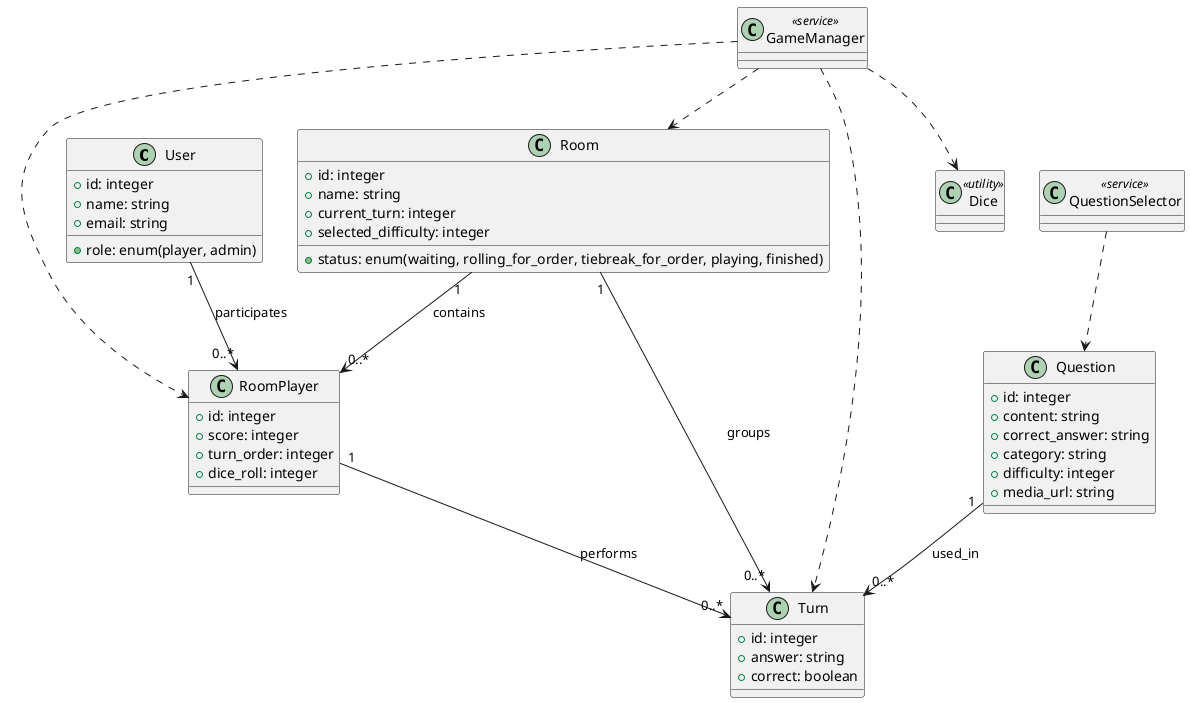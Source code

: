 @startuml domain_model
' Modelo de dominio para QuizRailsGame

class User {
  +id: integer
  +name: string
  +email: string
  +role: enum(player, admin)
}

class Room {
  +id: integer
  +name: string
  +status: enum(waiting, rolling_for_order, tiebreak_for_order, playing, finished)
  +current_turn: integer
  +selected_difficulty: integer
}

class RoomPlayer {
  +id: integer
  +score: integer
  +turn_order: integer
  +dice_roll: integer
}

class Turn {
  +id: integer
  +answer: string
  +correct: boolean
}

class Question {
  +id: integer
  +content: string
  +correct_answer: string
  +category: string
  +difficulty: integer
  +media_url: string
}

' Services / helper POROs
class GameManager <<service>>
class Dice <<utility>>
class QuestionSelector <<service>>

' Relationships
User "1" --> "0..*" RoomPlayer : participates
Room "1" --> "0..*" RoomPlayer : contains
RoomPlayer "1" --> "0..*" Turn : performs
Room "1" --> "0..*" Turn : groups
Question "1" --> "0..*" Turn : used_in

' Service relationships
GameManager ..> Room
GameManager ..> RoomPlayer
GameManager ..> Turn
GameManager ..> Dice
QuestionSelector ..> Question

@enduml

